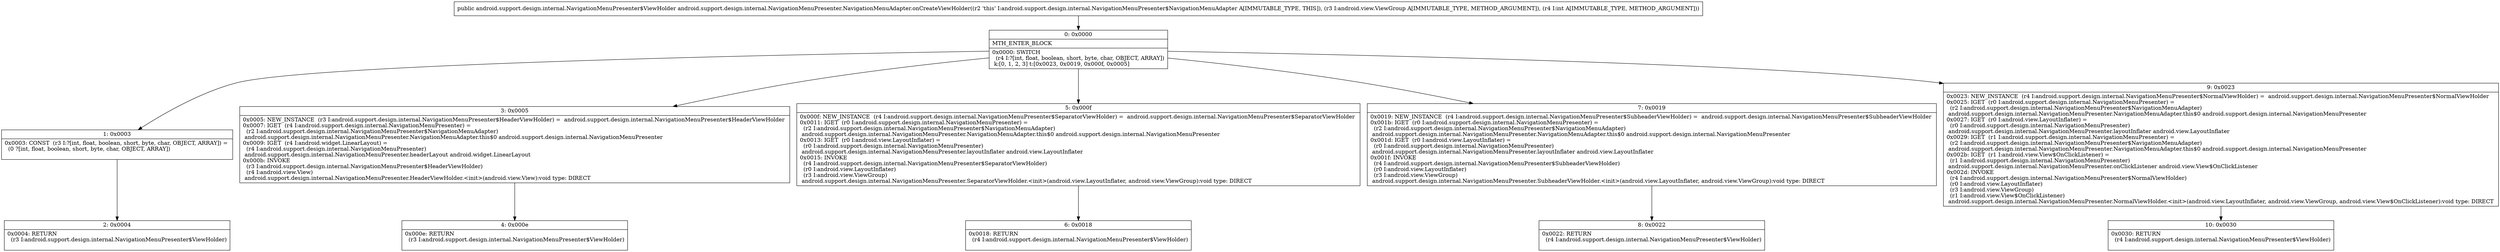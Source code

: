 digraph "CFG forandroid.support.design.internal.NavigationMenuPresenter.NavigationMenuAdapter.onCreateViewHolder(Landroid\/view\/ViewGroup;I)Landroid\/support\/design\/internal\/NavigationMenuPresenter$ViewHolder;" {
Node_0 [shape=record,label="{0\:\ 0x0000|MTH_ENTER_BLOCK\l|0x0000: SWITCH  \l  (r4 I:?[int, float, boolean, short, byte, char, OBJECT, ARRAY])\l k:[0, 1, 2, 3] t:[0x0023, 0x0019, 0x000f, 0x0005] \l}"];
Node_1 [shape=record,label="{1\:\ 0x0003|0x0003: CONST  (r3 I:?[int, float, boolean, short, byte, char, OBJECT, ARRAY]) = \l  (0 ?[int, float, boolean, short, byte, char, OBJECT, ARRAY])\l \l}"];
Node_2 [shape=record,label="{2\:\ 0x0004|0x0004: RETURN  \l  (r3 I:android.support.design.internal.NavigationMenuPresenter$ViewHolder)\l \l}"];
Node_3 [shape=record,label="{3\:\ 0x0005|0x0005: NEW_INSTANCE  (r3 I:android.support.design.internal.NavigationMenuPresenter$HeaderViewHolder) =  android.support.design.internal.NavigationMenuPresenter$HeaderViewHolder \l0x0007: IGET  (r4 I:android.support.design.internal.NavigationMenuPresenter) = \l  (r2 I:android.support.design.internal.NavigationMenuPresenter$NavigationMenuAdapter)\l android.support.design.internal.NavigationMenuPresenter.NavigationMenuAdapter.this$0 android.support.design.internal.NavigationMenuPresenter \l0x0009: IGET  (r4 I:android.widget.LinearLayout) = \l  (r4 I:android.support.design.internal.NavigationMenuPresenter)\l android.support.design.internal.NavigationMenuPresenter.headerLayout android.widget.LinearLayout \l0x000b: INVOKE  \l  (r3 I:android.support.design.internal.NavigationMenuPresenter$HeaderViewHolder)\l  (r4 I:android.view.View)\l android.support.design.internal.NavigationMenuPresenter.HeaderViewHolder.\<init\>(android.view.View):void type: DIRECT \l}"];
Node_4 [shape=record,label="{4\:\ 0x000e|0x000e: RETURN  \l  (r3 I:android.support.design.internal.NavigationMenuPresenter$ViewHolder)\l \l}"];
Node_5 [shape=record,label="{5\:\ 0x000f|0x000f: NEW_INSTANCE  (r4 I:android.support.design.internal.NavigationMenuPresenter$SeparatorViewHolder) =  android.support.design.internal.NavigationMenuPresenter$SeparatorViewHolder \l0x0011: IGET  (r0 I:android.support.design.internal.NavigationMenuPresenter) = \l  (r2 I:android.support.design.internal.NavigationMenuPresenter$NavigationMenuAdapter)\l android.support.design.internal.NavigationMenuPresenter.NavigationMenuAdapter.this$0 android.support.design.internal.NavigationMenuPresenter \l0x0013: IGET  (r0 I:android.view.LayoutInflater) = \l  (r0 I:android.support.design.internal.NavigationMenuPresenter)\l android.support.design.internal.NavigationMenuPresenter.layoutInflater android.view.LayoutInflater \l0x0015: INVOKE  \l  (r4 I:android.support.design.internal.NavigationMenuPresenter$SeparatorViewHolder)\l  (r0 I:android.view.LayoutInflater)\l  (r3 I:android.view.ViewGroup)\l android.support.design.internal.NavigationMenuPresenter.SeparatorViewHolder.\<init\>(android.view.LayoutInflater, android.view.ViewGroup):void type: DIRECT \l}"];
Node_6 [shape=record,label="{6\:\ 0x0018|0x0018: RETURN  \l  (r4 I:android.support.design.internal.NavigationMenuPresenter$ViewHolder)\l \l}"];
Node_7 [shape=record,label="{7\:\ 0x0019|0x0019: NEW_INSTANCE  (r4 I:android.support.design.internal.NavigationMenuPresenter$SubheaderViewHolder) =  android.support.design.internal.NavigationMenuPresenter$SubheaderViewHolder \l0x001b: IGET  (r0 I:android.support.design.internal.NavigationMenuPresenter) = \l  (r2 I:android.support.design.internal.NavigationMenuPresenter$NavigationMenuAdapter)\l android.support.design.internal.NavigationMenuPresenter.NavigationMenuAdapter.this$0 android.support.design.internal.NavigationMenuPresenter \l0x001d: IGET  (r0 I:android.view.LayoutInflater) = \l  (r0 I:android.support.design.internal.NavigationMenuPresenter)\l android.support.design.internal.NavigationMenuPresenter.layoutInflater android.view.LayoutInflater \l0x001f: INVOKE  \l  (r4 I:android.support.design.internal.NavigationMenuPresenter$SubheaderViewHolder)\l  (r0 I:android.view.LayoutInflater)\l  (r3 I:android.view.ViewGroup)\l android.support.design.internal.NavigationMenuPresenter.SubheaderViewHolder.\<init\>(android.view.LayoutInflater, android.view.ViewGroup):void type: DIRECT \l}"];
Node_8 [shape=record,label="{8\:\ 0x0022|0x0022: RETURN  \l  (r4 I:android.support.design.internal.NavigationMenuPresenter$ViewHolder)\l \l}"];
Node_9 [shape=record,label="{9\:\ 0x0023|0x0023: NEW_INSTANCE  (r4 I:android.support.design.internal.NavigationMenuPresenter$NormalViewHolder) =  android.support.design.internal.NavigationMenuPresenter$NormalViewHolder \l0x0025: IGET  (r0 I:android.support.design.internal.NavigationMenuPresenter) = \l  (r2 I:android.support.design.internal.NavigationMenuPresenter$NavigationMenuAdapter)\l android.support.design.internal.NavigationMenuPresenter.NavigationMenuAdapter.this$0 android.support.design.internal.NavigationMenuPresenter \l0x0027: IGET  (r0 I:android.view.LayoutInflater) = \l  (r0 I:android.support.design.internal.NavigationMenuPresenter)\l android.support.design.internal.NavigationMenuPresenter.layoutInflater android.view.LayoutInflater \l0x0029: IGET  (r1 I:android.support.design.internal.NavigationMenuPresenter) = \l  (r2 I:android.support.design.internal.NavigationMenuPresenter$NavigationMenuAdapter)\l android.support.design.internal.NavigationMenuPresenter.NavigationMenuAdapter.this$0 android.support.design.internal.NavigationMenuPresenter \l0x002b: IGET  (r1 I:android.view.View$OnClickListener) = \l  (r1 I:android.support.design.internal.NavigationMenuPresenter)\l android.support.design.internal.NavigationMenuPresenter.onClickListener android.view.View$OnClickListener \l0x002d: INVOKE  \l  (r4 I:android.support.design.internal.NavigationMenuPresenter$NormalViewHolder)\l  (r0 I:android.view.LayoutInflater)\l  (r3 I:android.view.ViewGroup)\l  (r1 I:android.view.View$OnClickListener)\l android.support.design.internal.NavigationMenuPresenter.NormalViewHolder.\<init\>(android.view.LayoutInflater, android.view.ViewGroup, android.view.View$OnClickListener):void type: DIRECT \l}"];
Node_10 [shape=record,label="{10\:\ 0x0030|0x0030: RETURN  \l  (r4 I:android.support.design.internal.NavigationMenuPresenter$ViewHolder)\l \l}"];
MethodNode[shape=record,label="{public android.support.design.internal.NavigationMenuPresenter$ViewHolder android.support.design.internal.NavigationMenuPresenter.NavigationMenuAdapter.onCreateViewHolder((r2 'this' I:android.support.design.internal.NavigationMenuPresenter$NavigationMenuAdapter A[IMMUTABLE_TYPE, THIS]), (r3 I:android.view.ViewGroup A[IMMUTABLE_TYPE, METHOD_ARGUMENT]), (r4 I:int A[IMMUTABLE_TYPE, METHOD_ARGUMENT])) }"];
MethodNode -> Node_0;
Node_0 -> Node_1;
Node_0 -> Node_3;
Node_0 -> Node_5;
Node_0 -> Node_7;
Node_0 -> Node_9;
Node_1 -> Node_2;
Node_3 -> Node_4;
Node_5 -> Node_6;
Node_7 -> Node_8;
Node_9 -> Node_10;
}

